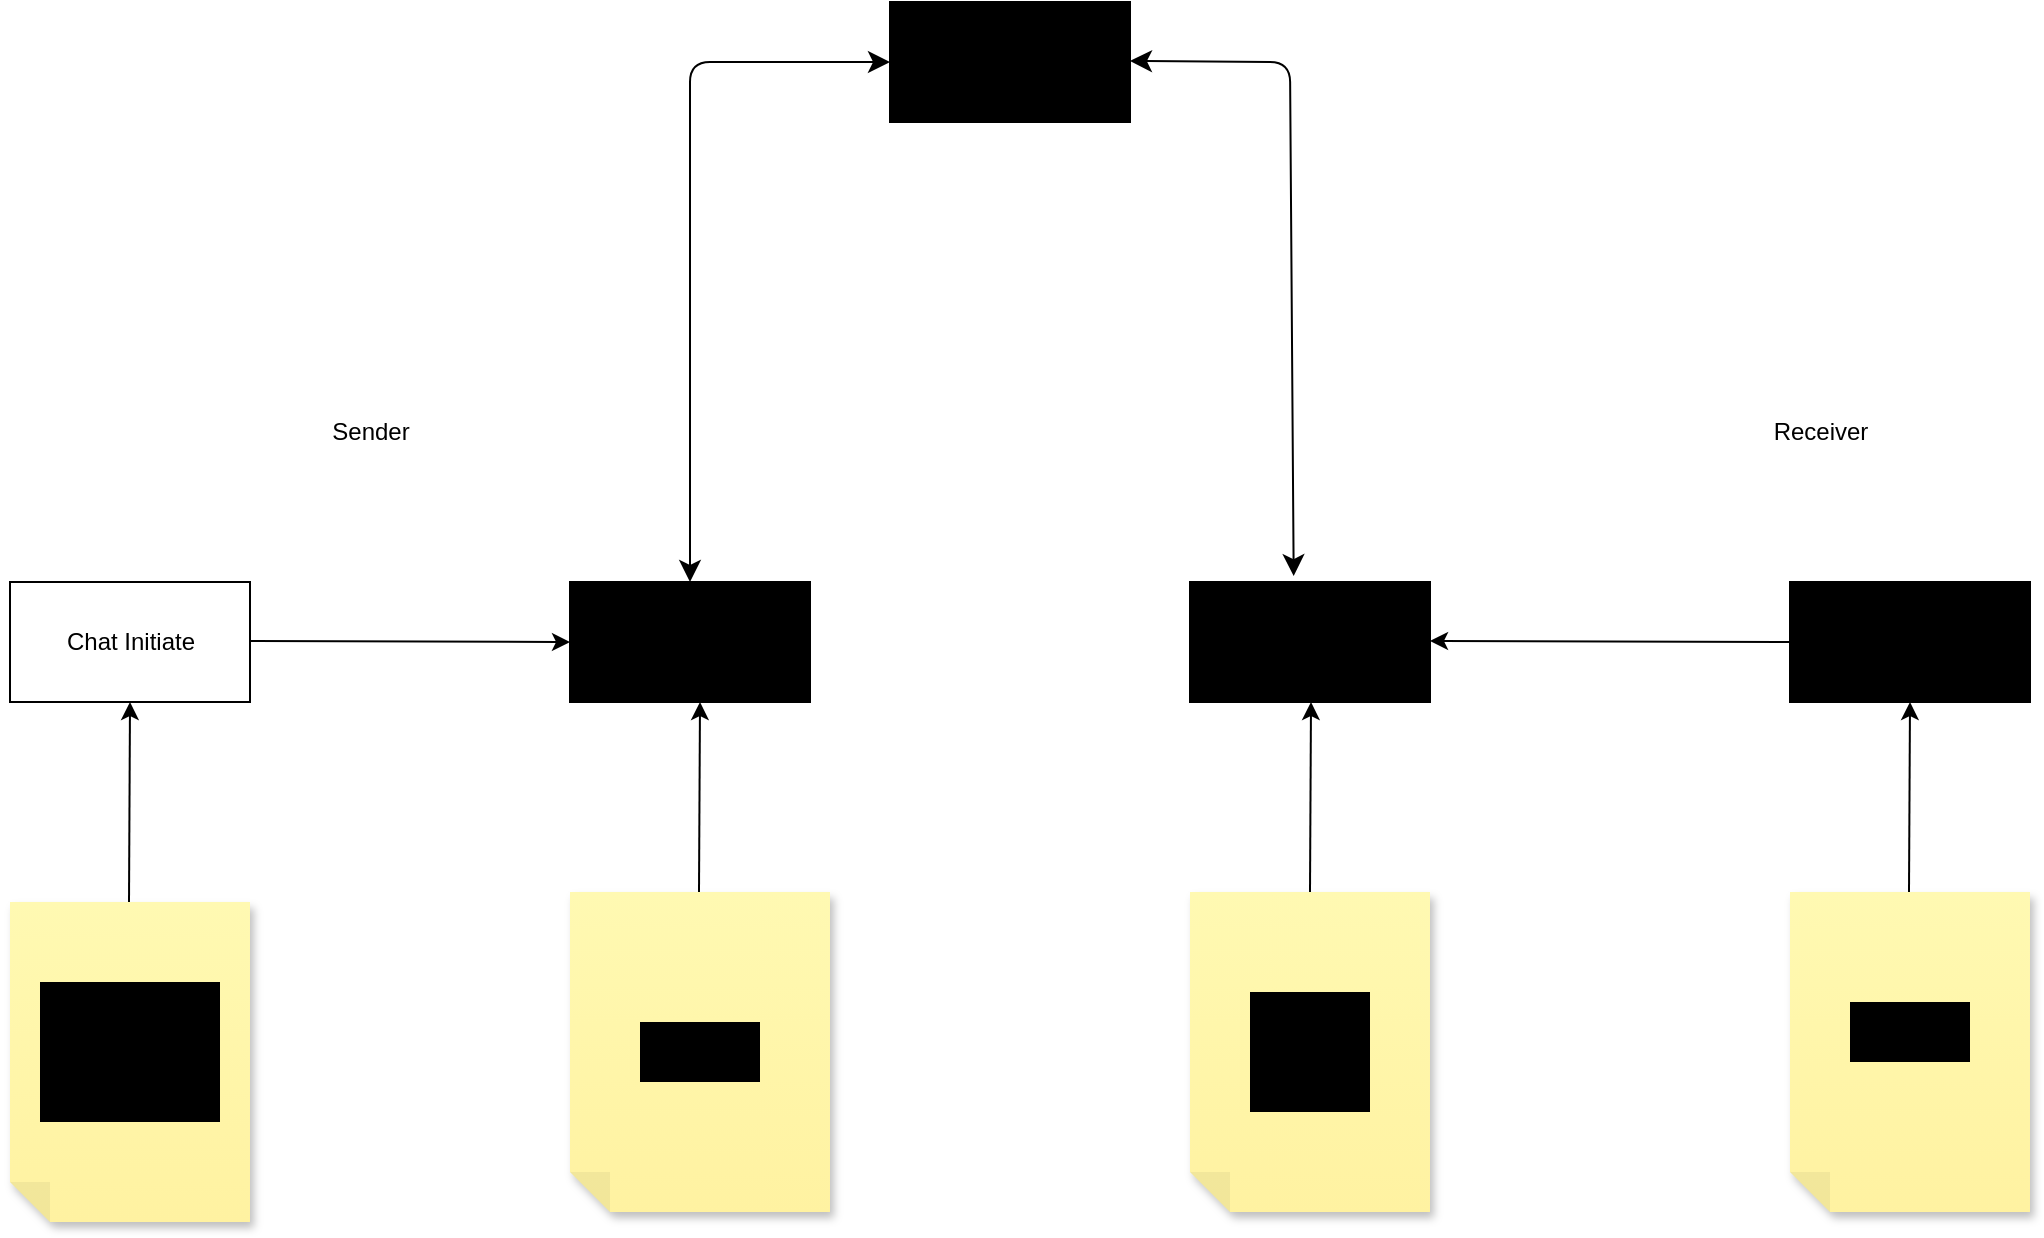 <mxfile>
    <diagram id="4QT8GjFH1XVe_avd9KSr" name="Page-1">
        <mxGraphModel dx="1557" dy="661" grid="1" gridSize="10" guides="1" tooltips="1" connect="1" arrows="1" fold="1" page="1" pageScale="1" pageWidth="1200" pageHeight="1600" math="0" shadow="0">
            <root>
                <mxCell id="0"/>
                <mxCell id="1" parent="0"/>
                <mxCell id="2" value="" style="whiteSpace=wrap;html=1;" vertex="1" parent="1">
                    <mxGeometry x="80" y="440" width="120" height="60" as="geometry"/>
                </mxCell>
                <mxCell id="3" value="" style="shape=note;whiteSpace=wrap;html=1;backgroundOutline=1;fontColor=#000000;darkOpacity=0.05;fillColor=#FFF9B2;strokeColor=none;fillStyle=solid;direction=west;gradientDirection=north;gradientColor=#FFF2A1;shadow=1;size=20;pointerEvents=1;" vertex="1" parent="1">
                    <mxGeometry x="80" y="600" width="120" height="160" as="geometry"/>
                </mxCell>
                <mxCell id="4" value="Enter Friend Unique Pin in Search" style="text;strokeColor=none;align=center;fillColor=#000000;html=1;verticalAlign=middle;whiteSpace=wrap;rounded=0;" vertex="1" parent="1">
                    <mxGeometry x="95" y="640" width="90" height="70" as="geometry"/>
                </mxCell>
                <mxCell id="5" value="" style="edgeStyle=none;orthogonalLoop=1;jettySize=auto;html=1;" edge="1" parent="1">
                    <mxGeometry width="100" relative="1" as="geometry">
                        <mxPoint x="139.5" y="600" as="sourcePoint"/>
                        <mxPoint x="140" y="500" as="targetPoint"/>
                        <Array as="points"/>
                    </mxGeometry>
                </mxCell>
                <mxCell id="6" value="Chat Initiate" style="text;html=1;align=center;verticalAlign=middle;resizable=0;points=[];autosize=1;strokeColor=none;fillColor=none;" vertex="1" parent="1">
                    <mxGeometry x="95" y="455" width="90" height="30" as="geometry"/>
                </mxCell>
                <mxCell id="7" value="" style="whiteSpace=wrap;html=1;fillColor=#000000;" vertex="1" parent="1">
                    <mxGeometry x="360" y="440" width="120" height="60" as="geometry"/>
                </mxCell>
                <mxCell id="8" value="New Message" style="text;html=1;align=center;verticalAlign=middle;resizable=0;points=[];autosize=1;strokeColor=none;fillColor=none;" vertex="1" parent="1">
                    <mxGeometry x="370" y="455" width="100" height="30" as="geometry"/>
                </mxCell>
                <mxCell id="9" value="" style="edgeStyle=none;orthogonalLoop=1;jettySize=auto;html=1;entryX=0;entryY=0.5;entryDx=0;entryDy=0;" edge="1" parent="1" target="7">
                    <mxGeometry width="100" relative="1" as="geometry">
                        <mxPoint x="200" y="469.5" as="sourcePoint"/>
                        <mxPoint x="300" y="469.5" as="targetPoint"/>
                        <Array as="points"/>
                    </mxGeometry>
                </mxCell>
                <mxCell id="10" value="" style="shape=note;whiteSpace=wrap;html=1;backgroundOutline=1;fontColor=#000000;darkOpacity=0.05;fillColor=#FFF9B2;strokeColor=none;fillStyle=solid;direction=west;gradientDirection=north;gradientColor=#FFF2A1;shadow=1;size=20;pointerEvents=1;" vertex="1" parent="1">
                    <mxGeometry x="360" y="595" width="130" height="160" as="geometry"/>
                </mxCell>
                <mxCell id="13" value="Message&lt;br&gt;UserId" style="text;strokeColor=none;align=center;fillColor=#000000;html=1;verticalAlign=middle;whiteSpace=wrap;rounded=0;" vertex="1" parent="1">
                    <mxGeometry x="395" y="660" width="60" height="30" as="geometry"/>
                </mxCell>
                <mxCell id="14" value="" style="edgeStyle=none;orthogonalLoop=1;jettySize=auto;html=1;" edge="1" parent="1">
                    <mxGeometry width="100" relative="1" as="geometry">
                        <mxPoint x="424.5" y="595" as="sourcePoint"/>
                        <mxPoint x="425" y="500" as="targetPoint"/>
                        <Array as="points"/>
                    </mxGeometry>
                </mxCell>
                <mxCell id="15" value="" style="whiteSpace=wrap;html=1;fillColor=#000000;" vertex="1" parent="1">
                    <mxGeometry x="670" y="440" width="120" height="60" as="geometry"/>
                </mxCell>
                <mxCell id="17" value="Sender" style="text;html=1;align=center;verticalAlign=middle;resizable=0;points=[];autosize=1;strokeColor=none;fillColor=none;" vertex="1" parent="1">
                    <mxGeometry x="230" y="350" width="60" height="30" as="geometry"/>
                </mxCell>
                <mxCell id="18" value="Receiver" style="text;html=1;align=center;verticalAlign=middle;resizable=0;points=[];autosize=1;strokeColor=none;fillColor=none;" vertex="1" parent="1">
                    <mxGeometry x="950" y="350" width="70" height="30" as="geometry"/>
                </mxCell>
                <mxCell id="19" value="Chat Accept" style="text;html=1;align=center;verticalAlign=middle;resizable=0;points=[];autosize=1;strokeColor=none;fillColor=none;" vertex="1" parent="1">
                    <mxGeometry x="685" y="455" width="90" height="30" as="geometry"/>
                </mxCell>
                <mxCell id="20" value="Reply Message" style="whiteSpace=wrap;html=1;fillColor=#000000;" vertex="1" parent="1">
                    <mxGeometry x="970" y="440" width="120" height="60" as="geometry"/>
                </mxCell>
                <mxCell id="21" value="" style="shape=note;whiteSpace=wrap;html=1;backgroundOutline=1;fontColor=#000000;darkOpacity=0.05;fillColor=#FFF9B2;strokeColor=none;fillStyle=solid;direction=west;gradientDirection=north;gradientColor=#FFF2A1;shadow=1;size=20;pointerEvents=1;" vertex="1" parent="1">
                    <mxGeometry x="670" y="595" width="120" height="160" as="geometry"/>
                </mxCell>
                <mxCell id="22" value="Get My Friend Requests" style="text;strokeColor=none;align=center;fillColor=#000000;html=1;verticalAlign=middle;whiteSpace=wrap;rounded=0;" vertex="1" parent="1">
                    <mxGeometry x="700" y="645" width="60" height="60" as="geometry"/>
                </mxCell>
                <mxCell id="23" value="" style="edgeStyle=none;orthogonalLoop=1;jettySize=auto;html=1;" edge="1" parent="1">
                    <mxGeometry width="100" relative="1" as="geometry">
                        <mxPoint x="730" y="595" as="sourcePoint"/>
                        <mxPoint x="730.5" y="500" as="targetPoint"/>
                        <Array as="points"/>
                    </mxGeometry>
                </mxCell>
                <mxCell id="24" value="" style="edgeStyle=none;orthogonalLoop=1;jettySize=auto;html=1;" edge="1" parent="1">
                    <mxGeometry width="100" relative="1" as="geometry">
                        <mxPoint x="1029.5" y="595" as="sourcePoint"/>
                        <mxPoint x="1030" y="500" as="targetPoint"/>
                        <Array as="points"/>
                    </mxGeometry>
                </mxCell>
                <mxCell id="25" value="" style="shape=note;whiteSpace=wrap;html=1;backgroundOutline=1;fontColor=#000000;darkOpacity=0.05;fillColor=#FFF9B2;strokeColor=none;fillStyle=solid;direction=west;gradientDirection=north;gradientColor=#FFF2A1;shadow=1;size=20;pointerEvents=1;" vertex="1" parent="1">
                    <mxGeometry x="970" y="595" width="120" height="160" as="geometry"/>
                </mxCell>
                <mxCell id="26" value="Message&lt;br&gt;UserId" style="text;strokeColor=none;align=center;fillColor=#000000;html=1;verticalAlign=middle;whiteSpace=wrap;rounded=0;" vertex="1" parent="1">
                    <mxGeometry x="1000" y="650" width="60" height="30" as="geometry"/>
                </mxCell>
                <mxCell id="30" value="Backend" style="whiteSpace=wrap;html=1;fillColor=#000000;" vertex="1" parent="1">
                    <mxGeometry x="520" y="150" width="120" height="60" as="geometry"/>
                </mxCell>
                <mxCell id="33" value="" style="edgeStyle=none;orthogonalLoop=1;jettySize=auto;html=1;endArrow=classic;startArrow=classic;endSize=8;startSize=8;exitX=0.5;exitY=0;exitDx=0;exitDy=0;entryX=0;entryY=0.5;entryDx=0;entryDy=0;" edge="1" parent="1" source="7" target="30">
                    <mxGeometry width="100" relative="1" as="geometry">
                        <mxPoint x="410" y="220" as="sourcePoint"/>
                        <mxPoint x="510" y="180" as="targetPoint"/>
                        <Array as="points">
                            <mxPoint x="420" y="180"/>
                        </Array>
                    </mxGeometry>
                </mxCell>
                <mxCell id="34" value="" style="edgeStyle=none;orthogonalLoop=1;jettySize=auto;html=1;endArrow=classic;startArrow=classic;endSize=8;startSize=8;entryX=0.432;entryY=-0.049;entryDx=0;entryDy=0;entryPerimeter=0;" edge="1" parent="1" target="15">
                    <mxGeometry width="100" relative="1" as="geometry">
                        <mxPoint x="640" y="179.5" as="sourcePoint"/>
                        <mxPoint x="740" y="180" as="targetPoint"/>
                        <Array as="points">
                            <mxPoint x="720" y="180"/>
                        </Array>
                    </mxGeometry>
                </mxCell>
                <mxCell id="35" value="" style="edgeStyle=none;orthogonalLoop=1;jettySize=auto;html=1;exitX=0;exitY=0.5;exitDx=0;exitDy=0;" edge="1" parent="1" source="20">
                    <mxGeometry width="100" relative="1" as="geometry">
                        <mxPoint x="910" y="469.5" as="sourcePoint"/>
                        <mxPoint x="790" y="469.5" as="targetPoint"/>
                        <Array as="points"/>
                    </mxGeometry>
                </mxCell>
            </root>
        </mxGraphModel>
    </diagram>
</mxfile>